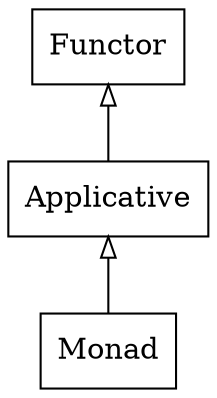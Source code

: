 digraph Typeclasses {
        node [
             shape = "record"
        ]

        edge [
             arrowtail = "empty"
        ]

        Functor -> Applicative [dir = back]
        Applicative -> Monad [dir = back]
}

